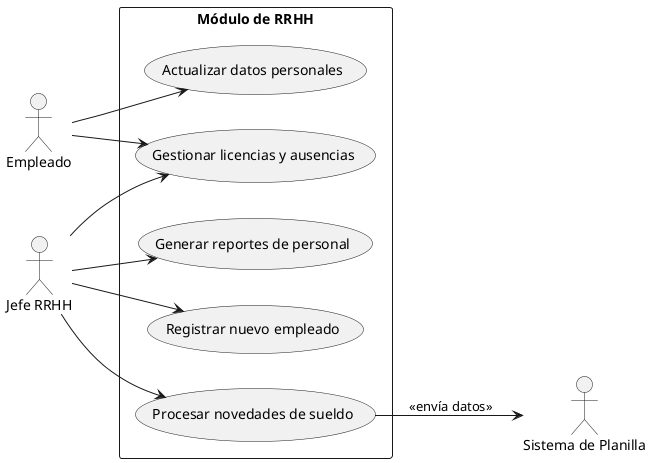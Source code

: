@startuml
left to right direction
skinparam packageStyle rectangle

actor "Empleado" as Empleado
actor "Jefe RRHH" as RRHH
actor "Sistema de Planilla" as Planilla

package "Módulo de RRHH" {
    
    usecase "Registrar nuevo empleado" as UC1
    usecase "Actualizar datos personales" as UC2
    usecase "Gestionar licencias y ausencias" as UC3
    usecase "Procesar novedades de sueldo" as UC4
    usecase "Generar reportes de personal" as UC5
}

RRHH --> UC1
RRHH --> UC3
RRHH --> UC4
RRHH --> UC5

Empleado --> UC2
Empleado --> UC3

UC4 --> Planilla : <<envía datos>>

@enduml